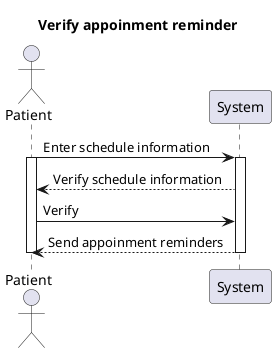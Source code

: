 @startuml
Title Verify appoinment reminder
actor Patient
participant System

Patient-> System: Enter schedule information
activate Patient
activate System
System --> Patient: Verify schedule information
Patient -> System: Verify
System --> Patient: Send appoinment reminders
deactivate System
deactivate Patient
@enduml
